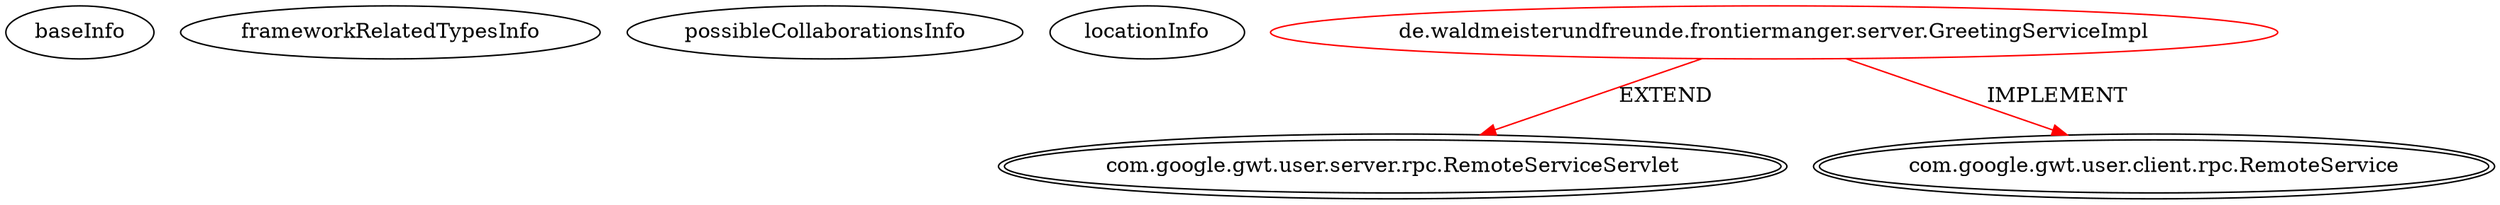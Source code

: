 digraph {
baseInfo[graphId=25,category="extension_graph",isAnonymous=false,possibleRelation=false]
frameworkRelatedTypesInfo[0="com.google.gwt.user.server.rpc.RemoteServiceServlet",1="com.google.gwt.user.client.rpc.RemoteService"]
possibleCollaborationsInfo[]
locationInfo[projectName="AquaWolf-frontier-manager",filePath="/AquaWolf-frontier-manager/frontier-manager-master/Frontier Manager Server/src/de/waldmeisterundfreunde/frontiermanger/server/GreetingServiceImpl.java",contextSignature="GreetingServiceImpl",graphId="25"]
0[label="de.waldmeisterundfreunde.frontiermanger.server.GreetingServiceImpl",vertexType="ROOT_CLIENT_CLASS_DECLARATION",isFrameworkType=false,color=red]
1[label="com.google.gwt.user.server.rpc.RemoteServiceServlet",vertexType="FRAMEWORK_CLASS_TYPE",isFrameworkType=true,peripheries=2]
2[label="com.google.gwt.user.client.rpc.RemoteService",vertexType="FRAMEWORK_INTERFACE_TYPE",isFrameworkType=true,peripheries=2]
0->1[label="EXTEND",color=red]
0->2[label="IMPLEMENT",color=red]
}
